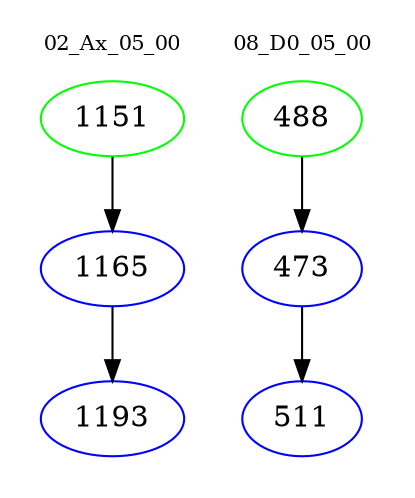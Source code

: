 digraph{
subgraph cluster_0 {
color = white
label = "02_Ax_05_00";
fontsize=10;
T0_1151 [label="1151", color="green"]
T0_1151 -> T0_1165 [color="black"]
T0_1165 [label="1165", color="blue"]
T0_1165 -> T0_1193 [color="black"]
T0_1193 [label="1193", color="blue"]
}
subgraph cluster_1 {
color = white
label = "08_D0_05_00";
fontsize=10;
T1_488 [label="488", color="green"]
T1_488 -> T1_473 [color="black"]
T1_473 [label="473", color="blue"]
T1_473 -> T1_511 [color="black"]
T1_511 [label="511", color="blue"]
}
}
